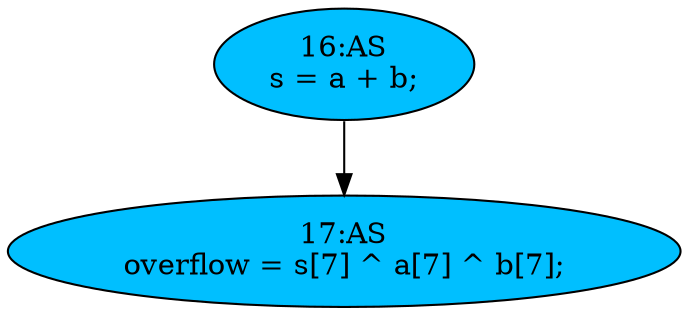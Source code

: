 strict digraph "compose( ,  )" {
	node [label="\N"];
	"16:AS"	[ast="<pyverilog.vparser.ast.Assign object at 0x7f8b97ad6950>",
		def_var="['s']",
		fillcolor=deepskyblue,
		label="16:AS
s = a + b;",
		statements="[]",
		style=filled,
		typ=Assign,
		use_var="['a', 'b']"];
	"17:AS"	[ast="<pyverilog.vparser.ast.Assign object at 0x7f8b97ace2d0>",
		def_var="['overflow']",
		fillcolor=deepskyblue,
		label="17:AS
overflow = s[7] ^ a[7] ^ b[7];",
		statements="[]",
		style=filled,
		typ=Assign,
		use_var="['s', 'a', 'b']"];
	"16:AS" -> "17:AS";
}

